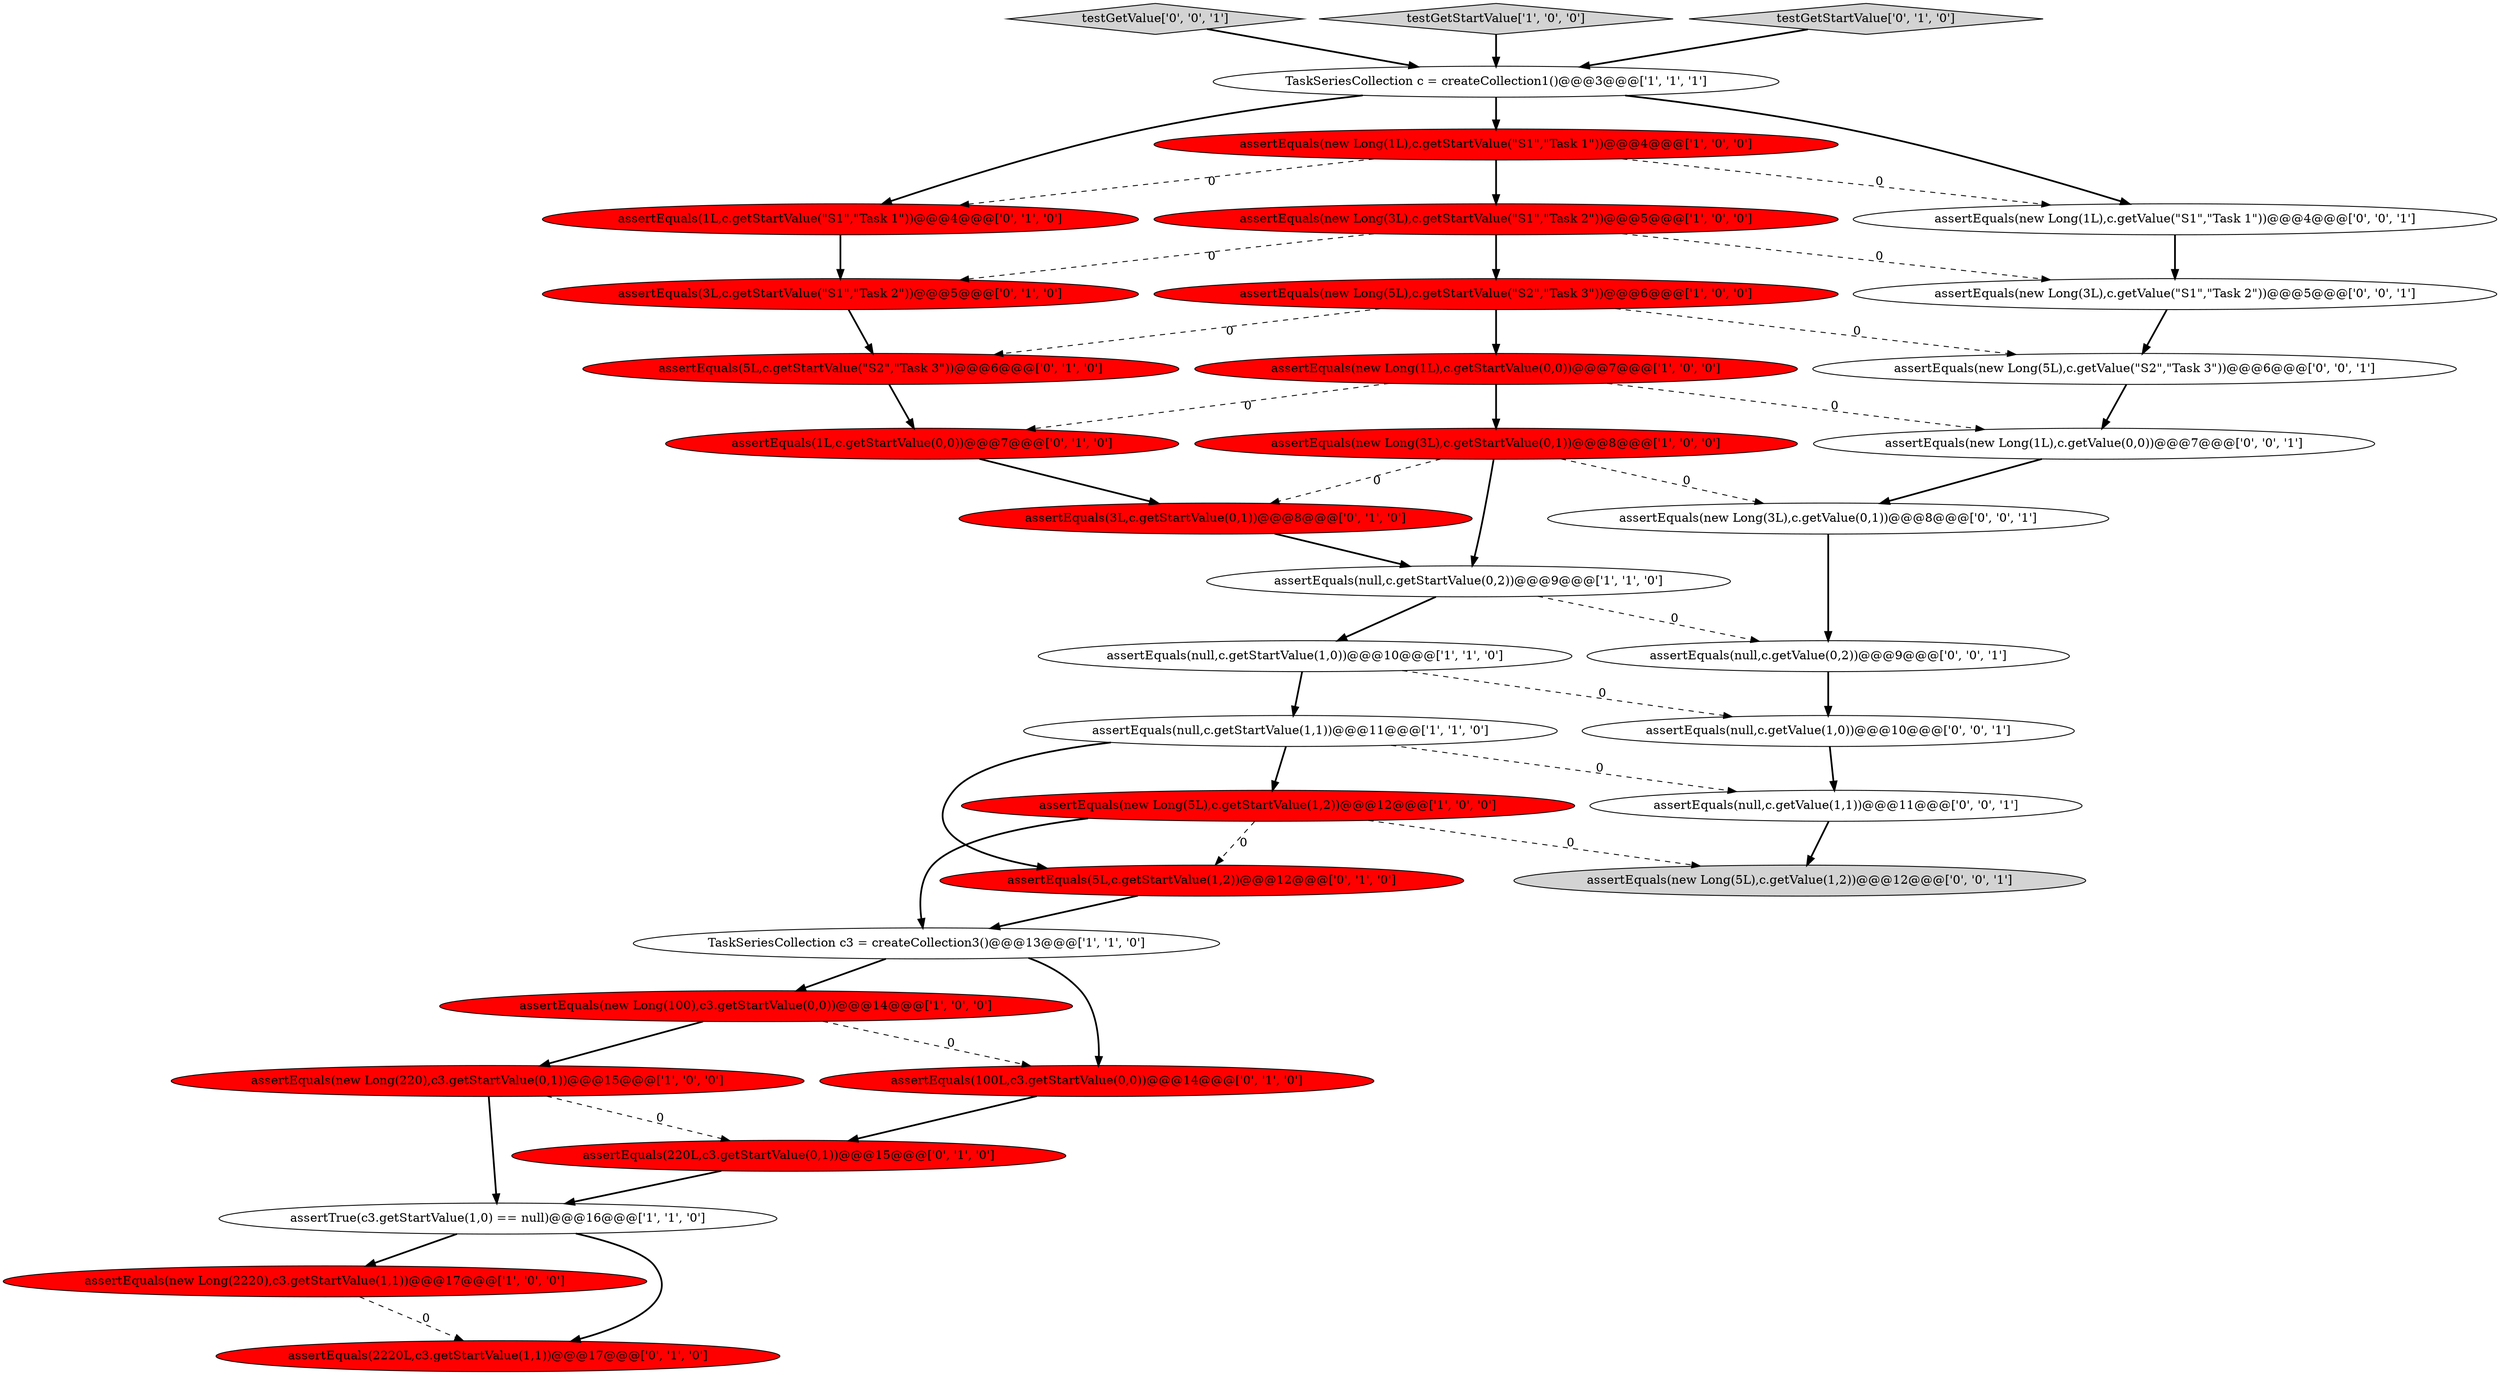 digraph {
17 [style = filled, label = "assertEquals(3L,c.getStartValue(0,1))@@@8@@@['0', '1', '0']", fillcolor = red, shape = ellipse image = "AAA1AAABBB2BBB"];
28 [style = filled, label = "assertEquals(new Long(1L),c.getValue(\"S1\",\"Task 1\"))@@@4@@@['0', '0', '1']", fillcolor = white, shape = ellipse image = "AAA0AAABBB3BBB"];
31 [style = filled, label = "assertEquals(new Long(5L),c.getValue(\"S2\",\"Task 3\"))@@@6@@@['0', '0', '1']", fillcolor = white, shape = ellipse image = "AAA0AAABBB3BBB"];
2 [style = filled, label = "assertEquals(new Long(220),c3.getStartValue(0,1))@@@15@@@['1', '0', '0']", fillcolor = red, shape = ellipse image = "AAA1AAABBB1BBB"];
12 [style = filled, label = "assertEquals(new Long(2220),c3.getStartValue(1,1))@@@17@@@['1', '0', '0']", fillcolor = red, shape = ellipse image = "AAA1AAABBB1BBB"];
5 [style = filled, label = "assertEquals(new Long(3L),c.getStartValue(\"S1\",\"Task 2\"))@@@5@@@['1', '0', '0']", fillcolor = red, shape = ellipse image = "AAA1AAABBB1BBB"];
7 [style = filled, label = "assertEquals(new Long(5L),c.getStartValue(\"S2\",\"Task 3\"))@@@6@@@['1', '0', '0']", fillcolor = red, shape = ellipse image = "AAA1AAABBB1BBB"];
14 [style = filled, label = "assertTrue(c3.getStartValue(1,0) == null)@@@16@@@['1', '1', '0']", fillcolor = white, shape = ellipse image = "AAA0AAABBB1BBB"];
24 [style = filled, label = "assertEquals(2220L,c3.getStartValue(1,1))@@@17@@@['0', '1', '0']", fillcolor = red, shape = ellipse image = "AAA1AAABBB2BBB"];
18 [style = filled, label = "assertEquals(1L,c.getStartValue(\"S1\",\"Task 1\"))@@@4@@@['0', '1', '0']", fillcolor = red, shape = ellipse image = "AAA1AAABBB2BBB"];
32 [style = filled, label = "assertEquals(null,c.getValue(1,0))@@@10@@@['0', '0', '1']", fillcolor = white, shape = ellipse image = "AAA0AAABBB3BBB"];
35 [style = filled, label = "assertEquals(new Long(1L),c.getValue(0,0))@@@7@@@['0', '0', '1']", fillcolor = white, shape = ellipse image = "AAA0AAABBB3BBB"];
0 [style = filled, label = "assertEquals(new Long(1L),c.getStartValue(\"S1\",\"Task 1\"))@@@4@@@['1', '0', '0']", fillcolor = red, shape = ellipse image = "AAA1AAABBB1BBB"];
10 [style = filled, label = "assertEquals(new Long(3L),c.getStartValue(0,1))@@@8@@@['1', '0', '0']", fillcolor = red, shape = ellipse image = "AAA1AAABBB1BBB"];
15 [style = filled, label = "assertEquals(null,c.getStartValue(0,2))@@@9@@@['1', '1', '0']", fillcolor = white, shape = ellipse image = "AAA0AAABBB1BBB"];
8 [style = filled, label = "TaskSeriesCollection c = createCollection1()@@@3@@@['1', '1', '1']", fillcolor = white, shape = ellipse image = "AAA0AAABBB1BBB"];
34 [style = filled, label = "assertEquals(new Long(3L),c.getValue(\"S1\",\"Task 2\"))@@@5@@@['0', '0', '1']", fillcolor = white, shape = ellipse image = "AAA0AAABBB3BBB"];
6 [style = filled, label = "assertEquals(new Long(1L),c.getStartValue(0,0))@@@7@@@['1', '0', '0']", fillcolor = red, shape = ellipse image = "AAA1AAABBB1BBB"];
26 [style = filled, label = "assertEquals(new Long(3L),c.getValue(0,1))@@@8@@@['0', '0', '1']", fillcolor = white, shape = ellipse image = "AAA0AAABBB3BBB"];
33 [style = filled, label = "assertEquals(null,c.getValue(1,1))@@@11@@@['0', '0', '1']", fillcolor = white, shape = ellipse image = "AAA0AAABBB3BBB"];
29 [style = filled, label = "assertEquals(new Long(5L),c.getValue(1,2))@@@12@@@['0', '0', '1']", fillcolor = lightgray, shape = ellipse image = "AAA0AAABBB3BBB"];
27 [style = filled, label = "assertEquals(null,c.getValue(0,2))@@@9@@@['0', '0', '1']", fillcolor = white, shape = ellipse image = "AAA0AAABBB3BBB"];
1 [style = filled, label = "assertEquals(null,c.getStartValue(1,0))@@@10@@@['1', '1', '0']", fillcolor = white, shape = ellipse image = "AAA0AAABBB1BBB"];
20 [style = filled, label = "assertEquals(5L,c.getStartValue(\"S2\",\"Task 3\"))@@@6@@@['0', '1', '0']", fillcolor = red, shape = ellipse image = "AAA1AAABBB2BBB"];
30 [style = filled, label = "testGetValue['0', '0', '1']", fillcolor = lightgray, shape = diamond image = "AAA0AAABBB3BBB"];
23 [style = filled, label = "assertEquals(220L,c3.getStartValue(0,1))@@@15@@@['0', '1', '0']", fillcolor = red, shape = ellipse image = "AAA1AAABBB2BBB"];
4 [style = filled, label = "testGetStartValue['1', '0', '0']", fillcolor = lightgray, shape = diamond image = "AAA0AAABBB1BBB"];
19 [style = filled, label = "testGetStartValue['0', '1', '0']", fillcolor = lightgray, shape = diamond image = "AAA0AAABBB2BBB"];
22 [style = filled, label = "assertEquals(1L,c.getStartValue(0,0))@@@7@@@['0', '1', '0']", fillcolor = red, shape = ellipse image = "AAA1AAABBB2BBB"];
13 [style = filled, label = "assertEquals(new Long(5L),c.getStartValue(1,2))@@@12@@@['1', '0', '0']", fillcolor = red, shape = ellipse image = "AAA1AAABBB1BBB"];
16 [style = filled, label = "assertEquals(100L,c3.getStartValue(0,0))@@@14@@@['0', '1', '0']", fillcolor = red, shape = ellipse image = "AAA1AAABBB2BBB"];
9 [style = filled, label = "assertEquals(null,c.getStartValue(1,1))@@@11@@@['1', '1', '0']", fillcolor = white, shape = ellipse image = "AAA0AAABBB1BBB"];
21 [style = filled, label = "assertEquals(3L,c.getStartValue(\"S1\",\"Task 2\"))@@@5@@@['0', '1', '0']", fillcolor = red, shape = ellipse image = "AAA1AAABBB2BBB"];
3 [style = filled, label = "TaskSeriesCollection c3 = createCollection3()@@@13@@@['1', '1', '0']", fillcolor = white, shape = ellipse image = "AAA0AAABBB1BBB"];
11 [style = filled, label = "assertEquals(new Long(100),c3.getStartValue(0,0))@@@14@@@['1', '0', '0']", fillcolor = red, shape = ellipse image = "AAA1AAABBB1BBB"];
25 [style = filled, label = "assertEquals(5L,c.getStartValue(1,2))@@@12@@@['0', '1', '0']", fillcolor = red, shape = ellipse image = "AAA1AAABBB2BBB"];
2->23 [style = dashed, label="0"];
14->24 [style = bold, label=""];
8->28 [style = bold, label=""];
27->32 [style = bold, label=""];
10->15 [style = bold, label=""];
7->31 [style = dashed, label="0"];
28->34 [style = bold, label=""];
11->16 [style = dashed, label="0"];
8->18 [style = bold, label=""];
13->29 [style = dashed, label="0"];
25->3 [style = bold, label=""];
3->11 [style = bold, label=""];
7->20 [style = dashed, label="0"];
34->31 [style = bold, label=""];
16->23 [style = bold, label=""];
13->25 [style = dashed, label="0"];
3->16 [style = bold, label=""];
1->32 [style = dashed, label="0"];
0->28 [style = dashed, label="0"];
5->34 [style = dashed, label="0"];
11->2 [style = bold, label=""];
19->8 [style = bold, label=""];
1->9 [style = bold, label=""];
32->33 [style = bold, label=""];
6->22 [style = dashed, label="0"];
20->22 [style = bold, label=""];
6->35 [style = dashed, label="0"];
33->29 [style = bold, label=""];
23->14 [style = bold, label=""];
8->0 [style = bold, label=""];
9->33 [style = dashed, label="0"];
26->27 [style = bold, label=""];
10->26 [style = dashed, label="0"];
21->20 [style = bold, label=""];
31->35 [style = bold, label=""];
13->3 [style = bold, label=""];
6->10 [style = bold, label=""];
14->12 [style = bold, label=""];
2->14 [style = bold, label=""];
7->6 [style = bold, label=""];
9->25 [style = bold, label=""];
12->24 [style = dashed, label="0"];
17->15 [style = bold, label=""];
10->17 [style = dashed, label="0"];
5->21 [style = dashed, label="0"];
22->17 [style = bold, label=""];
0->18 [style = dashed, label="0"];
5->7 [style = bold, label=""];
4->8 [style = bold, label=""];
15->27 [style = dashed, label="0"];
18->21 [style = bold, label=""];
30->8 [style = bold, label=""];
35->26 [style = bold, label=""];
0->5 [style = bold, label=""];
9->13 [style = bold, label=""];
15->1 [style = bold, label=""];
}
